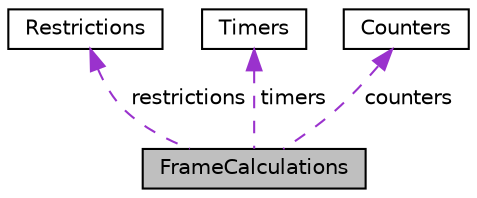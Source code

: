 digraph "FrameCalculations"
{
  edge [fontname="Helvetica",fontsize="10",labelfontname="Helvetica",labelfontsize="10"];
  node [fontname="Helvetica",fontsize="10",shape=record];
  Node1 [label="FrameCalculations",height=0.2,width=0.4,color="black", fillcolor="grey75", style="filled", fontcolor="black"];
  Node2 -> Node1 [dir="back",color="darkorchid3",fontsize="10",style="dashed",label=" restrictions" ,fontname="Helvetica"];
  Node2 [label="Restrictions",height=0.2,width=0.4,color="black", fillcolor="white", style="filled",URL="$struct_restrictions.html",tooltip="Контейнер, представляющий собой структуру для хранения сработавших ограничений "];
  Node3 -> Node1 [dir="back",color="darkorchid3",fontsize="10",style="dashed",label=" timers" ,fontname="Helvetica"];
  Node3 [label="Timers",height=0.2,width=0.4,color="black", fillcolor="white", style="filled",URL="$struct_timers.html",tooltip="Контейнер, представляющий собой структуру для хранения таймеров "];
  Node4 -> Node1 [dir="back",color="darkorchid3",fontsize="10",style="dashed",label=" counters" ,fontname="Helvetica"];
  Node4 [label="Counters",height=0.2,width=0.4,color="black", fillcolor="white", style="filled",URL="$struct_counters.html",tooltip="Контейнер, представляющий собой структуру для хранения счетчиков "];
}

